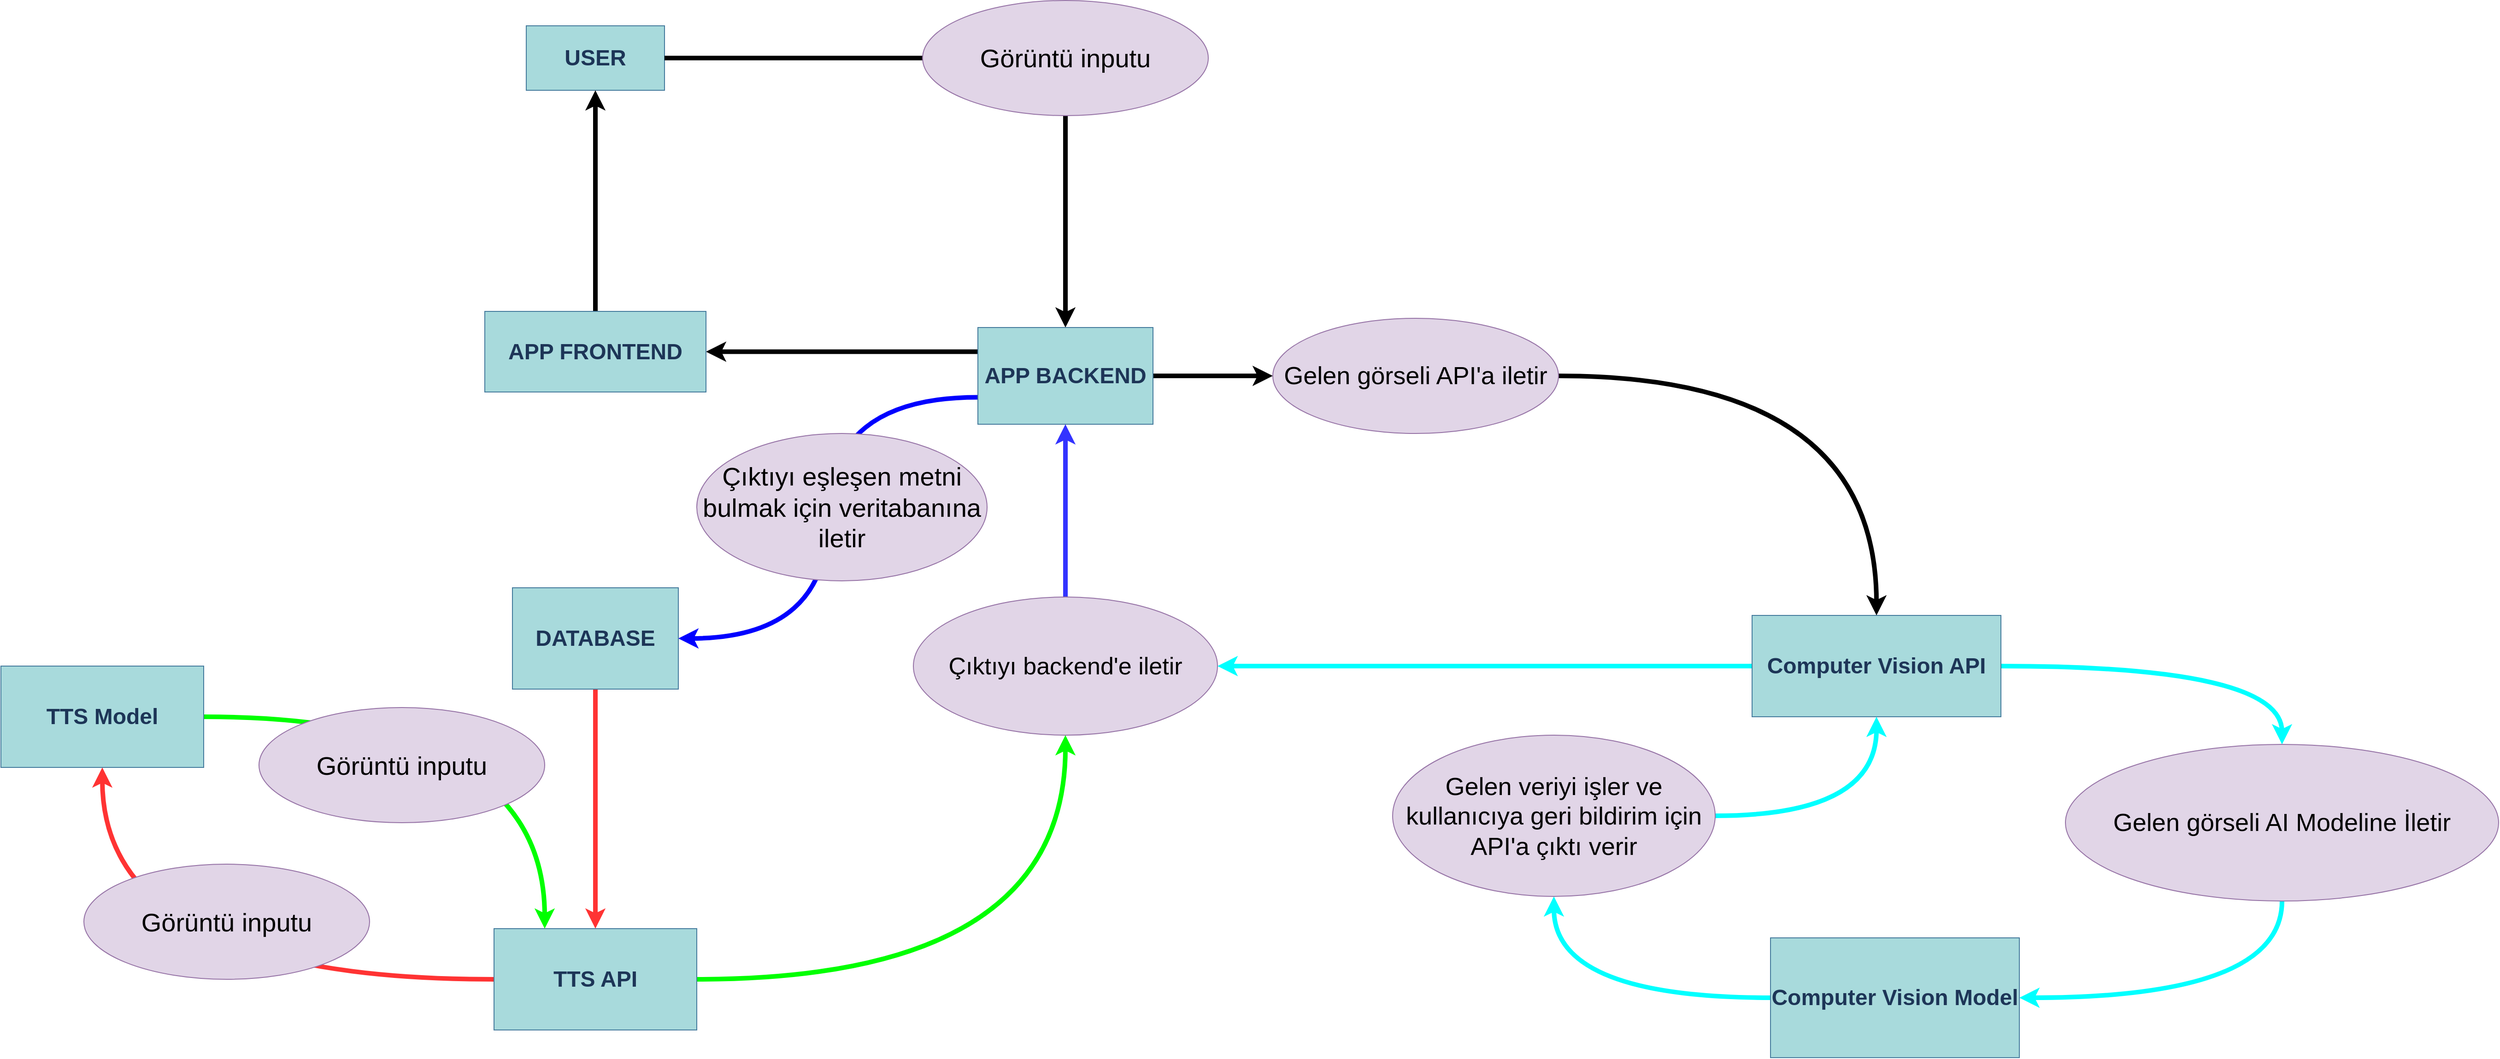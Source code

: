 <mxfile version="22.1.18" type="github">
  <diagram name="Sayfa -1" id="tAK1WNqzjO5zu7eQM2dV">
    <mxGraphModel dx="2868" dy="1492" grid="1" gridSize="10" guides="1" tooltips="1" connect="1" arrows="1" fold="1" page="1" pageScale="1" pageWidth="1200" pageHeight="1920" background="#FFFFFF" math="0" shadow="0">
      <root>
        <mxCell id="0" />
        <mxCell id="1" parent="0" />
        <mxCell id="LRJ7ucOdWmaU4i4guX7y-22" value="&lt;h1&gt;USER&lt;/h1&gt;" style="whiteSpace=wrap;html=1;strokeColor=#457B9D;fontColor=#1D3557;fillColor=#A8DADC;labelBackgroundColor=none;" parent="1" vertex="1">
          <mxGeometry x="620" y="120" width="150" height="70" as="geometry" />
        </mxCell>
        <mxCell id="-7qrSR0_tHpjOpSgIJrC-9" value="" style="endArrow=none;html=1;rounded=0;exitX=1;exitY=0.5;exitDx=0;exitDy=0;entryX=0;entryY=0.5;entryDx=0;entryDy=0;strokeWidth=5;" parent="1" source="LRJ7ucOdWmaU4i4guX7y-22" target="-7qrSR0_tHpjOpSgIJrC-16" edge="1">
          <mxGeometry width="50" height="50" relative="1" as="geometry">
            <mxPoint x="830" y="480" as="sourcePoint" />
            <mxPoint x="734.64" y="170" as="targetPoint" />
          </mxGeometry>
        </mxCell>
        <mxCell id="yjdFBrLH8KNVqZy31wtR-11" style="edgeStyle=orthogonalEdgeStyle;rounded=0;orthogonalLoop=1;jettySize=auto;html=1;entryX=1;entryY=0.5;entryDx=0;entryDy=0;strokeWidth=5;curved=1;strokeColor=#00FFFF;" edge="1" parent="1" source="-7qrSR0_tHpjOpSgIJrC-10" target="-7qrSR0_tHpjOpSgIJrC-34">
          <mxGeometry relative="1" as="geometry" />
        </mxCell>
        <mxCell id="yjdFBrLH8KNVqZy31wtR-26" style="edgeStyle=orthogonalEdgeStyle;rounded=0;orthogonalLoop=1;jettySize=auto;html=1;exitX=1;exitY=0.5;exitDx=0;exitDy=0;strokeColor=#00FFFF;strokeWidth=5;curved=1;entryX=0.5;entryY=0;entryDx=0;entryDy=0;" edge="1" parent="1" source="-7qrSR0_tHpjOpSgIJrC-10" target="-7qrSR0_tHpjOpSgIJrC-27">
          <mxGeometry relative="1" as="geometry" />
        </mxCell>
        <mxCell id="-7qrSR0_tHpjOpSgIJrC-10" value="&lt;h1&gt;Computer Vision API&lt;/h1&gt;" style="whiteSpace=wrap;html=1;strokeColor=#457B9D;fontColor=#1D3557;fillColor=#A8DADC;labelBackgroundColor=none;" parent="1" vertex="1">
          <mxGeometry x="1950" y="760" width="270" height="110" as="geometry" />
        </mxCell>
        <mxCell id="-7qrSR0_tHpjOpSgIJrC-23" style="edgeStyle=orthogonalEdgeStyle;rounded=1;orthogonalLoop=1;jettySize=auto;html=1;strokeWidth=5;curved=0;" parent="1" source="-7qrSR0_tHpjOpSgIJrC-16" target="-7qrSR0_tHpjOpSgIJrC-19" edge="1">
          <mxGeometry relative="1" as="geometry" />
        </mxCell>
        <mxCell id="-7qrSR0_tHpjOpSgIJrC-16" value="&lt;font style=&quot;font-size: 28px;&quot;&gt;Görüntü inputu&lt;/font&gt;" style="ellipse;whiteSpace=wrap;html=1;fillColor=#e1d5e7;strokeColor=#9673a6;" parent="1" vertex="1">
          <mxGeometry x="1050" y="92.5" width="310" height="125" as="geometry" />
        </mxCell>
        <mxCell id="-7qrSR0_tHpjOpSgIJrC-74" style="edgeStyle=orthogonalEdgeStyle;rounded=0;orthogonalLoop=1;jettySize=auto;html=1;entryX=1;entryY=0.5;entryDx=0;entryDy=0;strokeWidth=5;strokeColor=#0000FF;curved=1;exitX=0.001;exitY=0.721;exitDx=0;exitDy=0;exitPerimeter=0;" parent="1" source="-7qrSR0_tHpjOpSgIJrC-19" target="-7qrSR0_tHpjOpSgIJrC-41" edge="1">
          <mxGeometry relative="1" as="geometry" />
        </mxCell>
        <mxCell id="yjdFBrLH8KNVqZy31wtR-1" style="edgeStyle=orthogonalEdgeStyle;rounded=0;orthogonalLoop=1;jettySize=auto;html=1;entryX=0;entryY=0.5;entryDx=0;entryDy=0;strokeWidth=5;" edge="1" parent="1" source="-7qrSR0_tHpjOpSgIJrC-19" target="-7qrSR0_tHpjOpSgIJrC-20">
          <mxGeometry relative="1" as="geometry" />
        </mxCell>
        <mxCell id="yjdFBrLH8KNVqZy31wtR-29" style="edgeStyle=orthogonalEdgeStyle;rounded=0;orthogonalLoop=1;jettySize=auto;html=1;exitX=0;exitY=0.25;exitDx=0;exitDy=0;entryX=1;entryY=0.5;entryDx=0;entryDy=0;strokeColor=#000000;strokeWidth=5;" edge="1" parent="1" source="-7qrSR0_tHpjOpSgIJrC-19" target="-7qrSR0_tHpjOpSgIJrC-73">
          <mxGeometry relative="1" as="geometry" />
        </mxCell>
        <mxCell id="-7qrSR0_tHpjOpSgIJrC-19" value="&lt;h1&gt;APP BACKEND&lt;/h1&gt;" style="whiteSpace=wrap;html=1;strokeColor=#457B9D;fontColor=#1D3557;fillColor=#A8DADC;labelBackgroundColor=none;" parent="1" vertex="1">
          <mxGeometry x="1110" y="447.5" width="190" height="105" as="geometry" />
        </mxCell>
        <mxCell id="yjdFBrLH8KNVqZy31wtR-3" style="edgeStyle=orthogonalEdgeStyle;rounded=0;orthogonalLoop=1;jettySize=auto;html=1;entryX=0.5;entryY=0;entryDx=0;entryDy=0;strokeWidth=5;curved=1;" edge="1" parent="1" source="-7qrSR0_tHpjOpSgIJrC-20" target="-7qrSR0_tHpjOpSgIJrC-10">
          <mxGeometry relative="1" as="geometry" />
        </mxCell>
        <mxCell id="-7qrSR0_tHpjOpSgIJrC-20" value="&lt;font style=&quot;font-size: 27px;&quot;&gt;Gelen görseli API&#39;a iletir&lt;/font&gt;" style="ellipse;whiteSpace=wrap;html=1;fillColor=#e1d5e7;strokeColor=#9673a6;" parent="1" vertex="1">
          <mxGeometry x="1430" y="437.5" width="310" height="125" as="geometry" />
        </mxCell>
        <mxCell id="yjdFBrLH8KNVqZy31wtR-8" style="edgeStyle=orthogonalEdgeStyle;rounded=0;orthogonalLoop=1;jettySize=auto;html=1;entryX=1;entryY=0.5;entryDx=0;entryDy=0;strokeWidth=5;curved=1;exitX=0.5;exitY=1;exitDx=0;exitDy=0;strokeColor=#00FFFF;" edge="1" parent="1" source="-7qrSR0_tHpjOpSgIJrC-27" target="-7qrSR0_tHpjOpSgIJrC-28">
          <mxGeometry relative="1" as="geometry" />
        </mxCell>
        <mxCell id="-7qrSR0_tHpjOpSgIJrC-27" value="&lt;font style=&quot;font-size: 27px;&quot;&gt;Gelen görseli AI Modeline İletir&lt;/font&gt;" style="ellipse;whiteSpace=wrap;html=1;fillColor=#e1d5e7;strokeColor=#9673a6;" parent="1" vertex="1">
          <mxGeometry x="2290" y="900" width="470" height="170" as="geometry" />
        </mxCell>
        <mxCell id="yjdFBrLH8KNVqZy31wtR-9" style="edgeStyle=orthogonalEdgeStyle;rounded=0;orthogonalLoop=1;jettySize=auto;html=1;entryX=0.5;entryY=1;entryDx=0;entryDy=0;strokeWidth=5;curved=1;strokeColor=#00FFFF;" edge="1" parent="1" source="-7qrSR0_tHpjOpSgIJrC-28" target="-7qrSR0_tHpjOpSgIJrC-30">
          <mxGeometry relative="1" as="geometry" />
        </mxCell>
        <mxCell id="-7qrSR0_tHpjOpSgIJrC-28" value="&lt;h1&gt;Computer Vision Model&lt;/h1&gt;" style="whiteSpace=wrap;html=1;strokeColor=#457B9D;fontColor=#1D3557;fillColor=#A8DADC;labelBackgroundColor=none;" parent="1" vertex="1">
          <mxGeometry x="1970" y="1110" width="270" height="130" as="geometry" />
        </mxCell>
        <mxCell id="yjdFBrLH8KNVqZy31wtR-10" style="edgeStyle=orthogonalEdgeStyle;rounded=0;orthogonalLoop=1;jettySize=auto;html=1;entryX=0.5;entryY=1;entryDx=0;entryDy=0;strokeWidth=5;curved=1;strokeColor=#00FFFF;" edge="1" parent="1" source="-7qrSR0_tHpjOpSgIJrC-30" target="-7qrSR0_tHpjOpSgIJrC-10">
          <mxGeometry relative="1" as="geometry" />
        </mxCell>
        <mxCell id="-7qrSR0_tHpjOpSgIJrC-30" value="&lt;font style=&quot;font-size: 27px;&quot;&gt;Gelen veriyi işler ve kullanıcıya geri bildirim için API&#39;a çıktı verir&lt;/font&gt;" style="ellipse;whiteSpace=wrap;html=1;fillColor=#e1d5e7;strokeColor=#9673a6;" parent="1" vertex="1">
          <mxGeometry x="1560" y="890" width="350" height="175" as="geometry" />
        </mxCell>
        <mxCell id="yjdFBrLH8KNVqZy31wtR-12" style="edgeStyle=orthogonalEdgeStyle;rounded=0;orthogonalLoop=1;jettySize=auto;html=1;entryX=0.5;entryY=1;entryDx=0;entryDy=0;strokeWidth=5;strokeColor=#3333FF;" edge="1" parent="1" source="-7qrSR0_tHpjOpSgIJrC-34" target="-7qrSR0_tHpjOpSgIJrC-19">
          <mxGeometry relative="1" as="geometry" />
        </mxCell>
        <mxCell id="-7qrSR0_tHpjOpSgIJrC-34" value="&lt;span style=&quot;font-size: 26px;&quot;&gt;Çıktıyı backend&#39;e iletir&lt;/span&gt;" style="ellipse;whiteSpace=wrap;html=1;fillColor=#e1d5e7;strokeColor=#9673a6;" parent="1" vertex="1">
          <mxGeometry x="1040" y="740" width="330" height="150" as="geometry" />
        </mxCell>
        <mxCell id="yjdFBrLH8KNVqZy31wtR-21" style="edgeStyle=orthogonalEdgeStyle;rounded=0;orthogonalLoop=1;jettySize=auto;html=1;entryX=0.5;entryY=0;entryDx=0;entryDy=0;curved=1;strokeWidth=5;strokeColor=#FF3333;" edge="1" parent="1" source="-7qrSR0_tHpjOpSgIJrC-41" target="-7qrSR0_tHpjOpSgIJrC-70">
          <mxGeometry relative="1" as="geometry" />
        </mxCell>
        <mxCell id="-7qrSR0_tHpjOpSgIJrC-41" value="&lt;h1&gt;DATABASE&lt;/h1&gt;" style="whiteSpace=wrap;html=1;strokeColor=#457B9D;fontColor=#1D3557;fillColor=#A8DADC;labelBackgroundColor=none;" parent="1" vertex="1">
          <mxGeometry x="605" y="730" width="180" height="110" as="geometry" />
        </mxCell>
        <mxCell id="yjdFBrLH8KNVqZy31wtR-22" style="edgeStyle=orthogonalEdgeStyle;rounded=0;orthogonalLoop=1;jettySize=auto;html=1;entryX=0.5;entryY=1;entryDx=0;entryDy=0;strokeColor=#FF3333;strokeWidth=5;curved=1;" edge="1" parent="1" source="-7qrSR0_tHpjOpSgIJrC-70" target="yjdFBrLH8KNVqZy31wtR-14">
          <mxGeometry relative="1" as="geometry" />
        </mxCell>
        <mxCell id="yjdFBrLH8KNVqZy31wtR-24" style="edgeStyle=orthogonalEdgeStyle;rounded=0;orthogonalLoop=1;jettySize=auto;html=1;entryX=0.5;entryY=1;entryDx=0;entryDy=0;strokeColor=#00FF00;strokeWidth=5;curved=1;" edge="1" parent="1" source="-7qrSR0_tHpjOpSgIJrC-70" target="-7qrSR0_tHpjOpSgIJrC-34">
          <mxGeometry relative="1" as="geometry" />
        </mxCell>
        <mxCell id="-7qrSR0_tHpjOpSgIJrC-70" value="&lt;h1&gt;TTS API&lt;/h1&gt;" style="whiteSpace=wrap;html=1;strokeColor=#457B9D;fontColor=#1D3557;fillColor=#A8DADC;labelBackgroundColor=none;" parent="1" vertex="1">
          <mxGeometry x="585" y="1100" width="220" height="110" as="geometry" />
        </mxCell>
        <mxCell id="-7qrSR0_tHpjOpSgIJrC-76" style="edgeStyle=orthogonalEdgeStyle;rounded=0;orthogonalLoop=1;jettySize=auto;html=1;entryX=0.5;entryY=1;entryDx=0;entryDy=0;strokeWidth=5;" parent="1" source="-7qrSR0_tHpjOpSgIJrC-73" target="LRJ7ucOdWmaU4i4guX7y-22" edge="1">
          <mxGeometry relative="1" as="geometry" />
        </mxCell>
        <mxCell id="-7qrSR0_tHpjOpSgIJrC-73" value="&lt;h1&gt;APP FRONTEND&lt;/h1&gt;" style="whiteSpace=wrap;html=1;strokeColor=#457B9D;fontColor=#1D3557;fillColor=#A8DADC;labelBackgroundColor=none;" parent="1" vertex="1">
          <mxGeometry x="575" y="430" width="240" height="87.5" as="geometry" />
        </mxCell>
        <mxCell id="yjdFBrLH8KNVqZy31wtR-23" style="edgeStyle=orthogonalEdgeStyle;rounded=0;orthogonalLoop=1;jettySize=auto;html=1;entryX=0.25;entryY=0;entryDx=0;entryDy=0;strokeColor=#00FF00;strokeWidth=5;curved=1;" edge="1" parent="1" source="yjdFBrLH8KNVqZy31wtR-14" target="-7qrSR0_tHpjOpSgIJrC-70">
          <mxGeometry relative="1" as="geometry" />
        </mxCell>
        <mxCell id="yjdFBrLH8KNVqZy31wtR-14" value="&lt;h1&gt;TTS Model&lt;/h1&gt;" style="whiteSpace=wrap;html=1;strokeColor=#457B9D;fontColor=#1D3557;fillColor=#A8DADC;labelBackgroundColor=none;" vertex="1" parent="1">
          <mxGeometry x="50" y="815" width="220" height="110" as="geometry" />
        </mxCell>
        <mxCell id="yjdFBrLH8KNVqZy31wtR-31" value="&lt;font style=&quot;font-size: 28px;&quot;&gt;Görüntü inputu&lt;/font&gt;" style="ellipse;whiteSpace=wrap;html=1;fillColor=#e1d5e7;strokeColor=#9673a6;" vertex="1" parent="1">
          <mxGeometry x="140" y="1030" width="310" height="125" as="geometry" />
        </mxCell>
        <mxCell id="yjdFBrLH8KNVqZy31wtR-33" value="&lt;font style=&quot;font-size: 28px;&quot;&gt;Görüntü inputu&lt;/font&gt;" style="ellipse;whiteSpace=wrap;html=1;fillColor=#e1d5e7;strokeColor=#9673a6;" vertex="1" parent="1">
          <mxGeometry x="330" y="860" width="310" height="125" as="geometry" />
        </mxCell>
        <mxCell id="yjdFBrLH8KNVqZy31wtR-35" value="&lt;span style=&quot;font-size: 28px;&quot;&gt;Çıktıyı eşleşen metni bulmak için veritabanına iletir&lt;/span&gt;" style="ellipse;whiteSpace=wrap;html=1;fillColor=#e1d5e7;strokeColor=#9673a6;" vertex="1" parent="1">
          <mxGeometry x="805" y="562.5" width="315" height="160" as="geometry" />
        </mxCell>
      </root>
    </mxGraphModel>
  </diagram>
</mxfile>
